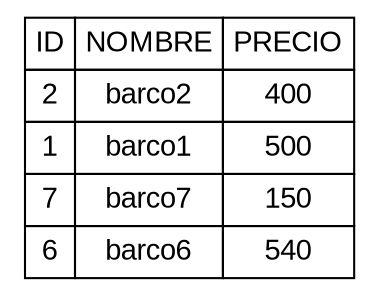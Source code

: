 digraph G  {

    node[ shape = none, fontname = "Arial" ];

    set2[ label=<

    <TABLE BORDER="0" CELLBORDER="1" CELLSPACING="0" CELLPADDING="4">
            <TR>
                <TD>ID</TD>
                <TD>NOMBRE</TD>
                <TD>PRECIO</TD>
            </TR>
    <TR>
<TD>2</TD>
<TD>barco2</TD>
<TD>400</TD>
</TR>
<TR>
<TD>1</TD>
<TD>barco1</TD>
<TD>500</TD>
</TR>
<TR>
<TD>7</TD>
<TD>barco7</TD>
<TD>150</TD>
</TR>
<TR>
<TD>6</TD>
<TD>barco6</TD>
<TD>540</TD>
</TR>
</TABLE>>];
}
